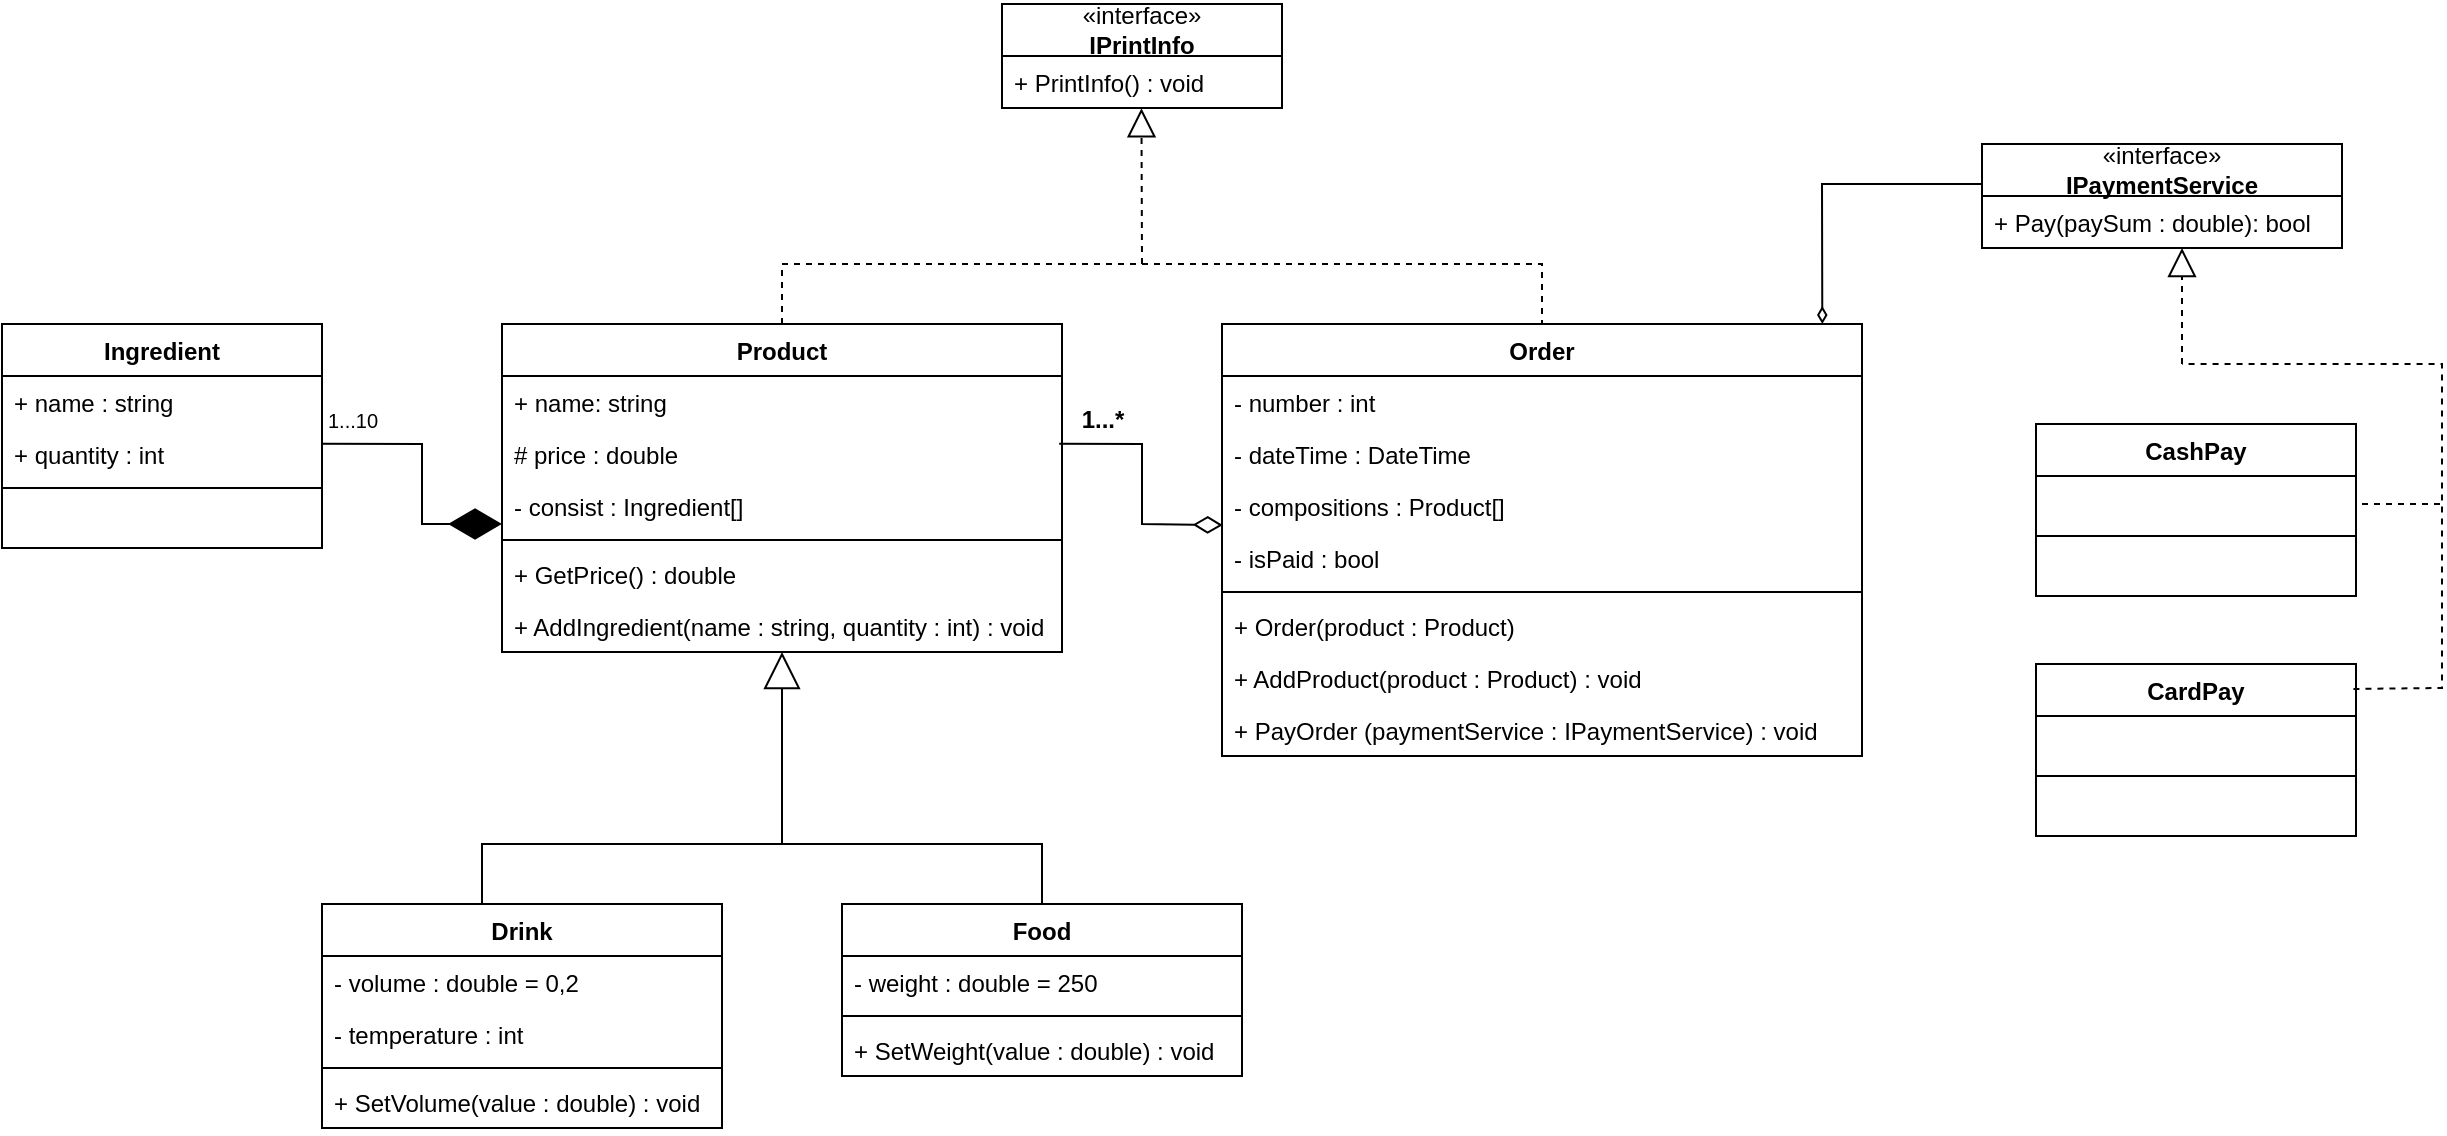<mxfile version="24.7.17">
  <diagram id="GFRVP86rOiQ06JdusK1Q" name="Страница — 1">
    <mxGraphModel grid="1" page="1" gridSize="10" guides="1" tooltips="1" connect="1" arrows="1" fold="1" pageScale="1" pageWidth="827" pageHeight="1169" math="0" shadow="0">
      <root>
        <mxCell id="0" />
        <mxCell id="1" parent="0" />
        <mxCell id="UWTUp6nYy2qrFF4fz5cL-1" value="Product" style="swimlane;fontStyle=1;align=center;verticalAlign=top;childLayout=stackLayout;horizontal=1;startSize=26;horizontalStack=0;resizeParent=1;resizeParentMax=0;resizeLast=0;collapsible=1;marginBottom=0;whiteSpace=wrap;html=1;" vertex="1" parent="1">
          <mxGeometry x="60" y="150" width="280" height="164" as="geometry" />
        </mxCell>
        <mxCell id="UWTUp6nYy2qrFF4fz5cL-2" value="+ name: string" style="text;strokeColor=none;fillColor=none;align=left;verticalAlign=top;spacingLeft=4;spacingRight=4;overflow=hidden;rotatable=0;points=[[0,0.5],[1,0.5]];portConstraint=eastwest;whiteSpace=wrap;html=1;" vertex="1" parent="UWTUp6nYy2qrFF4fz5cL-1">
          <mxGeometry y="26" width="280" height="26" as="geometry" />
        </mxCell>
        <mxCell id="UWTUp6nYy2qrFF4fz5cL-13" value="# price : double" style="text;strokeColor=none;fillColor=none;align=left;verticalAlign=top;spacingLeft=4;spacingRight=4;overflow=hidden;rotatable=0;points=[[0,0.5],[1,0.5]];portConstraint=eastwest;whiteSpace=wrap;html=1;" vertex="1" parent="UWTUp6nYy2qrFF4fz5cL-1">
          <mxGeometry y="52" width="280" height="26" as="geometry" />
        </mxCell>
        <mxCell id="UWTUp6nYy2qrFF4fz5cL-44" value="- consist : Ingredient[]" style="text;strokeColor=none;fillColor=none;align=left;verticalAlign=top;spacingLeft=4;spacingRight=4;overflow=hidden;rotatable=0;points=[[0,0.5],[1,0.5]];portConstraint=eastwest;whiteSpace=wrap;html=1;" vertex="1" parent="UWTUp6nYy2qrFF4fz5cL-1">
          <mxGeometry y="78" width="280" height="26" as="geometry" />
        </mxCell>
        <mxCell id="UWTUp6nYy2qrFF4fz5cL-3" value="" style="line;strokeWidth=1;fillColor=none;align=left;verticalAlign=middle;spacingTop=-1;spacingLeft=3;spacingRight=3;rotatable=0;labelPosition=right;points=[];portConstraint=eastwest;strokeColor=inherit;" vertex="1" parent="UWTUp6nYy2qrFF4fz5cL-1">
          <mxGeometry y="104" width="280" height="8" as="geometry" />
        </mxCell>
        <mxCell id="UWTUp6nYy2qrFF4fz5cL-4" value="+ GetPrice() : double" style="text;strokeColor=none;fillColor=none;align=left;verticalAlign=top;spacingLeft=4;spacingRight=4;overflow=hidden;rotatable=0;points=[[0,0.5],[1,0.5]];portConstraint=eastwest;whiteSpace=wrap;html=1;" vertex="1" parent="UWTUp6nYy2qrFF4fz5cL-1">
          <mxGeometry y="112" width="280" height="26" as="geometry" />
        </mxCell>
        <mxCell id="UWTUp6nYy2qrFF4fz5cL-46" value="+ AddIngredient(name : string, quantity : int) : void" style="text;strokeColor=none;fillColor=none;align=left;verticalAlign=top;spacingLeft=4;spacingRight=4;overflow=hidden;rotatable=0;points=[[0,0.5],[1,0.5]];portConstraint=eastwest;whiteSpace=wrap;html=1;" vertex="1" parent="UWTUp6nYy2qrFF4fz5cL-1">
          <mxGeometry y="138" width="280" height="26" as="geometry" />
        </mxCell>
        <mxCell id="UWTUp6nYy2qrFF4fz5cL-18" style="edgeStyle=orthogonalEdgeStyle;rounded=0;orthogonalLoop=1;jettySize=auto;html=1;exitX=0.5;exitY=0;exitDx=0;exitDy=0;endArrow=none;endFill=0;" edge="1" parent="1" source="UWTUp6nYy2qrFF4fz5cL-5">
          <mxGeometry relative="1" as="geometry">
            <mxPoint x="200" y="410" as="targetPoint" />
            <Array as="points">
              <mxPoint x="50" y="410" />
            </Array>
          </mxGeometry>
        </mxCell>
        <mxCell id="UWTUp6nYy2qrFF4fz5cL-5" value="Drink" style="swimlane;fontStyle=1;align=center;verticalAlign=top;childLayout=stackLayout;horizontal=1;startSize=26;horizontalStack=0;resizeParent=1;resizeParentMax=0;resizeLast=0;collapsible=1;marginBottom=0;whiteSpace=wrap;html=1;" vertex="1" parent="1">
          <mxGeometry x="-30" y="440" width="200" height="112" as="geometry" />
        </mxCell>
        <mxCell id="UWTUp6nYy2qrFF4fz5cL-6" value="- volume : double = 0,2" style="text;strokeColor=none;fillColor=none;align=left;verticalAlign=top;spacingLeft=4;spacingRight=4;overflow=hidden;rotatable=0;points=[[0,0.5],[1,0.5]];portConstraint=eastwest;whiteSpace=wrap;html=1;" vertex="1" parent="UWTUp6nYy2qrFF4fz5cL-5">
          <mxGeometry y="26" width="200" height="26" as="geometry" />
        </mxCell>
        <mxCell id="UWTUp6nYy2qrFF4fz5cL-14" value="- temperature : int" style="text;strokeColor=none;fillColor=none;align=left;verticalAlign=top;spacingLeft=4;spacingRight=4;overflow=hidden;rotatable=0;points=[[0,0.5],[1,0.5]];portConstraint=eastwest;whiteSpace=wrap;html=1;" vertex="1" parent="UWTUp6nYy2qrFF4fz5cL-5">
          <mxGeometry y="52" width="200" height="26" as="geometry" />
        </mxCell>
        <mxCell id="UWTUp6nYy2qrFF4fz5cL-7" value="" style="line;strokeWidth=1;fillColor=none;align=left;verticalAlign=middle;spacingTop=-1;spacingLeft=3;spacingRight=3;rotatable=0;labelPosition=right;points=[];portConstraint=eastwest;strokeColor=inherit;" vertex="1" parent="UWTUp6nYy2qrFF4fz5cL-5">
          <mxGeometry y="78" width="200" height="8" as="geometry" />
        </mxCell>
        <mxCell id="UWTUp6nYy2qrFF4fz5cL-8" value="+ SetVolume(value : double) : void" style="text;strokeColor=none;fillColor=none;align=left;verticalAlign=top;spacingLeft=4;spacingRight=4;overflow=hidden;rotatable=0;points=[[0,0.5],[1,0.5]];portConstraint=eastwest;whiteSpace=wrap;html=1;" vertex="1" parent="UWTUp6nYy2qrFF4fz5cL-5">
          <mxGeometry y="86" width="200" height="26" as="geometry" />
        </mxCell>
        <mxCell id="UWTUp6nYy2qrFF4fz5cL-9" value="Food" style="swimlane;fontStyle=1;align=center;verticalAlign=top;childLayout=stackLayout;horizontal=1;startSize=26;horizontalStack=0;resizeParent=1;resizeParentMax=0;resizeLast=0;collapsible=1;marginBottom=0;whiteSpace=wrap;html=1;" vertex="1" parent="1">
          <mxGeometry x="230" y="440" width="200" height="86" as="geometry" />
        </mxCell>
        <mxCell id="UWTUp6nYy2qrFF4fz5cL-10" value="- weight : double = 250" style="text;strokeColor=none;fillColor=none;align=left;verticalAlign=top;spacingLeft=4;spacingRight=4;overflow=hidden;rotatable=0;points=[[0,0.5],[1,0.5]];portConstraint=eastwest;whiteSpace=wrap;html=1;" vertex="1" parent="UWTUp6nYy2qrFF4fz5cL-9">
          <mxGeometry y="26" width="200" height="26" as="geometry" />
        </mxCell>
        <mxCell id="UWTUp6nYy2qrFF4fz5cL-11" value="" style="line;strokeWidth=1;fillColor=none;align=left;verticalAlign=middle;spacingTop=-1;spacingLeft=3;spacingRight=3;rotatable=0;labelPosition=right;points=[];portConstraint=eastwest;strokeColor=inherit;" vertex="1" parent="UWTUp6nYy2qrFF4fz5cL-9">
          <mxGeometry y="52" width="200" height="8" as="geometry" />
        </mxCell>
        <mxCell id="UWTUp6nYy2qrFF4fz5cL-12" value="+ SetWeight(value : double) : void" style="text;strokeColor=none;fillColor=none;align=left;verticalAlign=top;spacingLeft=4;spacingRight=4;overflow=hidden;rotatable=0;points=[[0,0.5],[1,0.5]];portConstraint=eastwest;whiteSpace=wrap;html=1;" vertex="1" parent="UWTUp6nYy2qrFF4fz5cL-9">
          <mxGeometry y="60" width="200" height="26" as="geometry" />
        </mxCell>
        <mxCell id="UWTUp6nYy2qrFF4fz5cL-19" value="" style="endArrow=block;endSize=16;endFill=0;html=1;rounded=0;exitX=0.5;exitY=0;exitDx=0;exitDy=0;entryX=0.5;entryY=1;entryDx=0;entryDy=0;" edge="1" parent="1" source="UWTUp6nYy2qrFF4fz5cL-9" target="UWTUp6nYy2qrFF4fz5cL-1">
          <mxGeometry width="160" relative="1" as="geometry">
            <mxPoint x="170" y="620" as="sourcePoint" />
            <mxPoint x="260" y="350" as="targetPoint" />
            <Array as="points">
              <mxPoint x="330" y="410" />
              <mxPoint x="200" y="410" />
            </Array>
          </mxGeometry>
        </mxCell>
        <mxCell id="UWTUp6nYy2qrFF4fz5cL-20" value="Order" style="swimlane;fontStyle=1;align=center;verticalAlign=top;childLayout=stackLayout;horizontal=1;startSize=26;horizontalStack=0;resizeParent=1;resizeParentMax=0;resizeLast=0;collapsible=1;marginBottom=0;whiteSpace=wrap;html=1;" vertex="1" parent="1">
          <mxGeometry x="420" y="150" width="320" height="216" as="geometry" />
        </mxCell>
        <mxCell id="UWTUp6nYy2qrFF4fz5cL-21" value="- number : int" style="text;strokeColor=none;fillColor=none;align=left;verticalAlign=top;spacingLeft=4;spacingRight=4;overflow=hidden;rotatable=0;points=[[0,0.5],[1,0.5]];portConstraint=eastwest;whiteSpace=wrap;html=1;" vertex="1" parent="UWTUp6nYy2qrFF4fz5cL-20">
          <mxGeometry y="26" width="320" height="26" as="geometry" />
        </mxCell>
        <mxCell id="UWTUp6nYy2qrFF4fz5cL-24" value="- dateTime : DateTime" style="text;strokeColor=none;fillColor=none;align=left;verticalAlign=top;spacingLeft=4;spacingRight=4;overflow=hidden;rotatable=0;points=[[0,0.5],[1,0.5]];portConstraint=eastwest;whiteSpace=wrap;html=1;" vertex="1" parent="UWTUp6nYy2qrFF4fz5cL-20">
          <mxGeometry y="52" width="320" height="26" as="geometry" />
        </mxCell>
        <mxCell id="UWTUp6nYy2qrFF4fz5cL-26" value="- compositions : Product[]" style="text;strokeColor=none;fillColor=none;align=left;verticalAlign=top;spacingLeft=4;spacingRight=4;overflow=hidden;rotatable=0;points=[[0,0.5],[1,0.5]];portConstraint=eastwest;whiteSpace=wrap;html=1;" vertex="1" parent="UWTUp6nYy2qrFF4fz5cL-20">
          <mxGeometry y="78" width="320" height="26" as="geometry" />
        </mxCell>
        <mxCell id="UWTUp6nYy2qrFF4fz5cL-25" value="- isPaid : bool" style="text;strokeColor=none;fillColor=none;align=left;verticalAlign=top;spacingLeft=4;spacingRight=4;overflow=hidden;rotatable=0;points=[[0,0.5],[1,0.5]];portConstraint=eastwest;whiteSpace=wrap;html=1;" vertex="1" parent="UWTUp6nYy2qrFF4fz5cL-20">
          <mxGeometry y="104" width="320" height="26" as="geometry" />
        </mxCell>
        <mxCell id="UWTUp6nYy2qrFF4fz5cL-22" value="" style="line;strokeWidth=1;fillColor=none;align=left;verticalAlign=middle;spacingTop=-1;spacingLeft=3;spacingRight=3;rotatable=0;labelPosition=right;points=[];portConstraint=eastwest;strokeColor=inherit;" vertex="1" parent="UWTUp6nYy2qrFF4fz5cL-20">
          <mxGeometry y="130" width="320" height="8" as="geometry" />
        </mxCell>
        <mxCell id="UWTUp6nYy2qrFF4fz5cL-31" value="+ Order(product : Product)" style="text;strokeColor=none;fillColor=none;align=left;verticalAlign=top;spacingLeft=4;spacingRight=4;overflow=hidden;rotatable=0;points=[[0,0.5],[1,0.5]];portConstraint=eastwest;whiteSpace=wrap;html=1;" vertex="1" parent="UWTUp6nYy2qrFF4fz5cL-20">
          <mxGeometry y="138" width="320" height="26" as="geometry" />
        </mxCell>
        <mxCell id="UWTUp6nYy2qrFF4fz5cL-68" value="+ AddProduct(product : Product) : void" style="text;strokeColor=none;fillColor=none;align=left;verticalAlign=top;spacingLeft=4;spacingRight=4;overflow=hidden;rotatable=0;points=[[0,0.5],[1,0.5]];portConstraint=eastwest;whiteSpace=wrap;html=1;" vertex="1" parent="UWTUp6nYy2qrFF4fz5cL-20">
          <mxGeometry y="164" width="320" height="26" as="geometry" />
        </mxCell>
        <mxCell id="UWTUp6nYy2qrFF4fz5cL-32" value="+ PayOrder (paymentService : IPaymentService) : void" style="text;strokeColor=none;fillColor=none;align=left;verticalAlign=top;spacingLeft=4;spacingRight=4;overflow=hidden;rotatable=0;points=[[0,0.5],[1,0.5]];portConstraint=eastwest;whiteSpace=wrap;html=1;" vertex="1" parent="UWTUp6nYy2qrFF4fz5cL-20">
          <mxGeometry y="190" width="320" height="26" as="geometry" />
        </mxCell>
        <mxCell id="UWTUp6nYy2qrFF4fz5cL-33" value="" style="endArrow=diamondThin;endSize=12;html=1;rounded=0;entryX=0.001;entryY=0.867;entryDx=0;entryDy=0;entryPerimeter=0;endFill=0;exitX=0.995;exitY=0.305;exitDx=0;exitDy=0;exitPerimeter=0;" edge="1" parent="1" source="UWTUp6nYy2qrFF4fz5cL-13" target="UWTUp6nYy2qrFF4fz5cL-26">
          <mxGeometry width="160" relative="1" as="geometry">
            <mxPoint x="420" y="210" as="sourcePoint" />
            <mxPoint x="340" y="291" as="targetPoint" />
            <Array as="points">
              <mxPoint x="380" y="210" />
              <mxPoint x="380" y="250" />
            </Array>
          </mxGeometry>
        </mxCell>
        <mxCell id="UWTUp6nYy2qrFF4fz5cL-39" value="Ingredient" style="swimlane;fontStyle=1;align=center;verticalAlign=top;childLayout=stackLayout;horizontal=1;startSize=26;horizontalStack=0;resizeParent=1;resizeParentMax=0;resizeLast=0;collapsible=1;marginBottom=0;whiteSpace=wrap;html=1;" vertex="1" parent="1">
          <mxGeometry x="-190" y="150" width="160" height="112" as="geometry" />
        </mxCell>
        <mxCell id="UWTUp6nYy2qrFF4fz5cL-36" value="+ name : string" style="text;strokeColor=none;fillColor=none;align=left;verticalAlign=top;spacingLeft=4;spacingRight=4;overflow=hidden;rotatable=0;points=[[0,0.5],[1,0.5]];portConstraint=eastwest;whiteSpace=wrap;html=1;" vertex="1" parent="UWTUp6nYy2qrFF4fz5cL-39">
          <mxGeometry y="26" width="160" height="26" as="geometry" />
        </mxCell>
        <mxCell id="UWTUp6nYy2qrFF4fz5cL-37" value="+ quantity : int" style="text;strokeColor=none;fillColor=none;align=left;verticalAlign=top;spacingLeft=4;spacingRight=4;overflow=hidden;rotatable=0;points=[[0,0.5],[1,0.5]];portConstraint=eastwest;whiteSpace=wrap;html=1;" vertex="1" parent="UWTUp6nYy2qrFF4fz5cL-39">
          <mxGeometry y="52" width="160" height="26" as="geometry" />
        </mxCell>
        <mxCell id="UWTUp6nYy2qrFF4fz5cL-41" value="" style="line;strokeWidth=1;fillColor=none;align=left;verticalAlign=middle;spacingTop=-1;spacingLeft=3;spacingRight=3;rotatable=0;labelPosition=right;points=[];portConstraint=eastwest;strokeColor=inherit;" vertex="1" parent="UWTUp6nYy2qrFF4fz5cL-39">
          <mxGeometry y="78" width="160" height="8" as="geometry" />
        </mxCell>
        <mxCell id="UWTUp6nYy2qrFF4fz5cL-42" value="&amp;nbsp;" style="text;strokeColor=none;fillColor=none;align=left;verticalAlign=top;spacingLeft=4;spacingRight=4;overflow=hidden;rotatable=0;points=[[0,0.5],[1,0.5]];portConstraint=eastwest;whiteSpace=wrap;html=1;" vertex="1" parent="UWTUp6nYy2qrFF4fz5cL-39">
          <mxGeometry y="86" width="160" height="26" as="geometry" />
        </mxCell>
        <mxCell id="UWTUp6nYy2qrFF4fz5cL-47" value="" style="endArrow=diamondThin;endFill=1;endSize=24;html=1;rounded=0;exitX=0.999;exitY=0.302;exitDx=0;exitDy=0;exitPerimeter=0;" edge="1" parent="1" source="UWTUp6nYy2qrFF4fz5cL-37">
          <mxGeometry width="160" relative="1" as="geometry">
            <mxPoint x="-60" y="330" as="sourcePoint" />
            <mxPoint x="60" y="250" as="targetPoint" />
            <Array as="points">
              <mxPoint x="20" y="210" />
              <mxPoint x="20" y="250" />
            </Array>
          </mxGeometry>
        </mxCell>
        <mxCell id="UWTUp6nYy2qrFF4fz5cL-50" value="&lt;span style=&quot;font-weight: normal;&quot;&gt;&lt;font style=&quot;font-size: 10px;&quot;&gt;1...10&lt;/font&gt;&lt;/span&gt;" style="text;align=center;fontStyle=1;verticalAlign=middle;spacingLeft=3;spacingRight=3;strokeColor=none;rotatable=0;points=[[0,0.5],[1,0.5]];portConstraint=eastwest;html=1;" vertex="1" parent="1">
          <mxGeometry x="-30" y="190" width="30" height="16" as="geometry" />
        </mxCell>
        <mxCell id="UWTUp6nYy2qrFF4fz5cL-65" value="" style="endArrow=block;dashed=1;endFill=0;endSize=12;html=1;rounded=0;exitX=0.5;exitY=0;exitDx=0;exitDy=0;entryX=0.498;entryY=1.005;entryDx=0;entryDy=0;entryPerimeter=0;" edge="1" parent="1" source="UWTUp6nYy2qrFF4fz5cL-1" target="UWTUp6nYy2qrFF4fz5cL-86">
          <mxGeometry width="160" relative="1" as="geometry">
            <mxPoint x="190" y="80" as="sourcePoint" />
            <mxPoint x="200" y="48" as="targetPoint" />
            <Array as="points">
              <mxPoint x="200" y="120" />
              <mxPoint x="380" y="120" />
            </Array>
          </mxGeometry>
        </mxCell>
        <mxCell id="UWTUp6nYy2qrFF4fz5cL-67" value="" style="endArrow=none;dashed=1;endFill=0;endSize=12;html=1;rounded=0;entryX=0.5;entryY=0;entryDx=0;entryDy=0;" edge="1" parent="1" target="UWTUp6nYy2qrFF4fz5cL-20">
          <mxGeometry width="160" relative="1" as="geometry">
            <mxPoint x="200" y="120" as="sourcePoint" />
            <mxPoint x="230" y="150" as="targetPoint" />
            <Array as="points">
              <mxPoint x="230.43" y="120" />
              <mxPoint x="580" y="120" />
            </Array>
          </mxGeometry>
        </mxCell>
        <mxCell id="UWTUp6nYy2qrFF4fz5cL-75" value="1...*" style="text;align=center;fontStyle=1;verticalAlign=middle;spacingLeft=3;spacingRight=3;strokeColor=none;rotatable=0;points=[[0,0.5],[1,0.5]];portConstraint=eastwest;html=1;" vertex="1" parent="1">
          <mxGeometry x="350" y="185" width="20" height="26" as="geometry" />
        </mxCell>
        <mxCell id="UWTUp6nYy2qrFF4fz5cL-85" value="«interface»&lt;br style=&quot;border-color: var(--border-color); font-weight: 700;&quot;&gt;&lt;span style=&quot;font-weight: 700;&quot;&gt;IPrintInfo&lt;/span&gt;" style="swimlane;fontStyle=0;childLayout=stackLayout;horizontal=1;startSize=26;fillColor=none;horizontalStack=0;resizeParent=1;resizeParentMax=0;resizeLast=0;collapsible=1;marginBottom=0;whiteSpace=wrap;html=1;" vertex="1" parent="1">
          <mxGeometry x="310" y="-10" width="140" height="52" as="geometry" />
        </mxCell>
        <mxCell id="UWTUp6nYy2qrFF4fz5cL-86" value="+ PrintInfo() : void" style="text;strokeColor=none;fillColor=none;align=left;verticalAlign=top;spacingLeft=4;spacingRight=4;overflow=hidden;rotatable=0;points=[[0,0.5],[1,0.5]];portConstraint=eastwest;whiteSpace=wrap;html=1;" vertex="1" parent="UWTUp6nYy2qrFF4fz5cL-85">
          <mxGeometry y="26" width="140" height="26" as="geometry" />
        </mxCell>
        <mxCell id="UWTUp6nYy2qrFF4fz5cL-92" value="«interface»&lt;br style=&quot;border-color: var(--border-color); font-weight: 700;&quot;&gt;&lt;span style=&quot;font-weight: 700;&quot;&gt;IPaymentService&lt;/span&gt;" style="swimlane;fontStyle=0;childLayout=stackLayout;horizontal=1;startSize=26;fillColor=none;horizontalStack=0;resizeParent=1;resizeParentMax=0;resizeLast=0;collapsible=1;marginBottom=0;whiteSpace=wrap;html=1;" vertex="1" parent="1">
          <mxGeometry x="800" y="60" width="180" height="52" as="geometry" />
        </mxCell>
        <mxCell id="UWTUp6nYy2qrFF4fz5cL-93" value="+ Pay(paySum : double): bool" style="text;strokeColor=none;fillColor=none;align=left;verticalAlign=top;spacingLeft=4;spacingRight=4;overflow=hidden;rotatable=0;points=[[0,0.5],[1,0.5]];portConstraint=eastwest;whiteSpace=wrap;html=1;" vertex="1" parent="UWTUp6nYy2qrFF4fz5cL-92">
          <mxGeometry y="26" width="180" height="26" as="geometry" />
        </mxCell>
        <mxCell id="UWTUp6nYy2qrFF4fz5cL-95" value="CashPay" style="swimlane;fontStyle=1;align=center;verticalAlign=top;childLayout=stackLayout;horizontal=1;startSize=26;horizontalStack=0;resizeParent=1;resizeParentMax=0;resizeLast=0;collapsible=1;marginBottom=0;whiteSpace=wrap;html=1;" vertex="1" parent="1">
          <mxGeometry x="827" y="200" width="160" height="86" as="geometry" />
        </mxCell>
        <mxCell id="UWTUp6nYy2qrFF4fz5cL-96" value="&amp;nbsp;" style="text;strokeColor=none;fillColor=none;align=left;verticalAlign=top;spacingLeft=4;spacingRight=4;overflow=hidden;rotatable=0;points=[[0,0.5],[1,0.5]];portConstraint=eastwest;whiteSpace=wrap;html=1;" vertex="1" parent="UWTUp6nYy2qrFF4fz5cL-95">
          <mxGeometry y="26" width="160" height="26" as="geometry" />
        </mxCell>
        <mxCell id="UWTUp6nYy2qrFF4fz5cL-97" value="" style="line;strokeWidth=1;fillColor=none;align=left;verticalAlign=middle;spacingTop=-1;spacingLeft=3;spacingRight=3;rotatable=0;labelPosition=right;points=[];portConstraint=eastwest;strokeColor=inherit;" vertex="1" parent="UWTUp6nYy2qrFF4fz5cL-95">
          <mxGeometry y="52" width="160" height="8" as="geometry" />
        </mxCell>
        <mxCell id="UWTUp6nYy2qrFF4fz5cL-98" value="&amp;nbsp;" style="text;strokeColor=none;fillColor=none;align=left;verticalAlign=top;spacingLeft=4;spacingRight=4;overflow=hidden;rotatable=0;points=[[0,0.5],[1,0.5]];portConstraint=eastwest;whiteSpace=wrap;html=1;" vertex="1" parent="UWTUp6nYy2qrFF4fz5cL-95">
          <mxGeometry y="60" width="160" height="26" as="geometry" />
        </mxCell>
        <mxCell id="UWTUp6nYy2qrFF4fz5cL-99" value="CardPay" style="swimlane;fontStyle=1;align=center;verticalAlign=top;childLayout=stackLayout;horizontal=1;startSize=26;horizontalStack=0;resizeParent=1;resizeParentMax=0;resizeLast=0;collapsible=1;marginBottom=0;whiteSpace=wrap;html=1;" vertex="1" parent="1">
          <mxGeometry x="827" y="320" width="160" height="86" as="geometry" />
        </mxCell>
        <mxCell id="UWTUp6nYy2qrFF4fz5cL-100" value="&amp;nbsp;" style="text;strokeColor=none;fillColor=none;align=left;verticalAlign=top;spacingLeft=4;spacingRight=4;overflow=hidden;rotatable=0;points=[[0,0.5],[1,0.5]];portConstraint=eastwest;whiteSpace=wrap;html=1;" vertex="1" parent="UWTUp6nYy2qrFF4fz5cL-99">
          <mxGeometry y="26" width="160" height="26" as="geometry" />
        </mxCell>
        <mxCell id="UWTUp6nYy2qrFF4fz5cL-101" value="" style="line;strokeWidth=1;fillColor=none;align=left;verticalAlign=middle;spacingTop=-1;spacingLeft=3;spacingRight=3;rotatable=0;labelPosition=right;points=[];portConstraint=eastwest;strokeColor=inherit;" vertex="1" parent="UWTUp6nYy2qrFF4fz5cL-99">
          <mxGeometry y="52" width="160" height="8" as="geometry" />
        </mxCell>
        <mxCell id="UWTUp6nYy2qrFF4fz5cL-102" value="&amp;nbsp;" style="text;strokeColor=none;fillColor=none;align=left;verticalAlign=top;spacingLeft=4;spacingRight=4;overflow=hidden;rotatable=0;points=[[0,0.5],[1,0.5]];portConstraint=eastwest;whiteSpace=wrap;html=1;" vertex="1" parent="UWTUp6nYy2qrFF4fz5cL-99">
          <mxGeometry y="60" width="160" height="26" as="geometry" />
        </mxCell>
        <mxCell id="UWTUp6nYy2qrFF4fz5cL-103" value="" style="endArrow=block;dashed=1;endFill=0;endSize=12;html=1;rounded=0;entryX=0.498;entryY=1.005;entryDx=0;entryDy=0;entryPerimeter=0;" edge="1" parent="1">
          <mxGeometry width="160" relative="1" as="geometry">
            <mxPoint x="900" y="170" as="sourcePoint" />
            <mxPoint x="900" y="112" as="targetPoint" />
          </mxGeometry>
        </mxCell>
        <mxCell id="UWTUp6nYy2qrFF4fz5cL-104" value="" style="endArrow=none;dashed=1;endFill=0;endSize=12;html=1;rounded=0;exitX=0.992;exitY=0.145;exitDx=0;exitDy=0;exitPerimeter=0;" edge="1" parent="1" source="UWTUp6nYy2qrFF4fz5cL-99">
          <mxGeometry width="160" relative="1" as="geometry">
            <mxPoint x="1020" y="170" as="sourcePoint" />
            <mxPoint x="900" y="170" as="targetPoint" />
            <Array as="points">
              <mxPoint x="1030" y="332" />
              <mxPoint x="1030" y="170" />
            </Array>
          </mxGeometry>
        </mxCell>
        <mxCell id="UWTUp6nYy2qrFF4fz5cL-105" value="" style="endArrow=none;dashed=1;endFill=0;endSize=12;html=1;rounded=0;" edge="1" parent="1">
          <mxGeometry width="160" relative="1" as="geometry">
            <mxPoint x="990" y="240" as="sourcePoint" />
            <mxPoint x="1030" y="240" as="targetPoint" />
            <Array as="points">
              <mxPoint x="990" y="240" />
            </Array>
          </mxGeometry>
        </mxCell>
        <mxCell id="aOrvuI7-KIeYh9BG40JO-1" value="" style="endArrow=none;endSize=12;html=1;rounded=0;entryX=0;entryY=0.385;entryDx=0;entryDy=0;entryPerimeter=0;exitX=0.938;exitY=0;exitDx=0;exitDy=0;exitPerimeter=0;startArrow=diamondThin;startFill=0;endFill=0;" edge="1" parent="1" target="UWTUp6nYy2qrFF4fz5cL-92" source="UWTUp6nYy2qrFF4fz5cL-20">
          <mxGeometry width="160" relative="1" as="geometry">
            <mxPoint x="780" y="300" as="sourcePoint" />
            <mxPoint x="910" y="300" as="targetPoint" />
            <Array as="points">
              <mxPoint x="720" y="80" />
            </Array>
          </mxGeometry>
        </mxCell>
      </root>
    </mxGraphModel>
  </diagram>
</mxfile>
